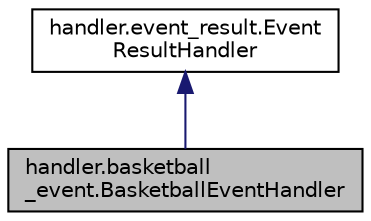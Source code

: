 digraph "handler.basketball_event.BasketballEventHandler"
{
  edge [fontname="Helvetica",fontsize="10",labelfontname="Helvetica",labelfontsize="10"];
  node [fontname="Helvetica",fontsize="10",shape=record];
  Node2 [label="handler.basketball\l_event.BasketballEventHandler",height=0.2,width=0.4,color="black", fillcolor="grey75", style="filled", fontcolor="black"];
  Node3 -> Node2 [dir="back",color="midnightblue",fontsize="10",style="solid",fontname="Helvetica"];
  Node3 [label="handler.event_result.Event\lResultHandler",height=0.2,width=0.4,color="black", fillcolor="white", style="filled",URL="$classhandler_1_1event__result_1_1_event_result_handler.html"];
}
